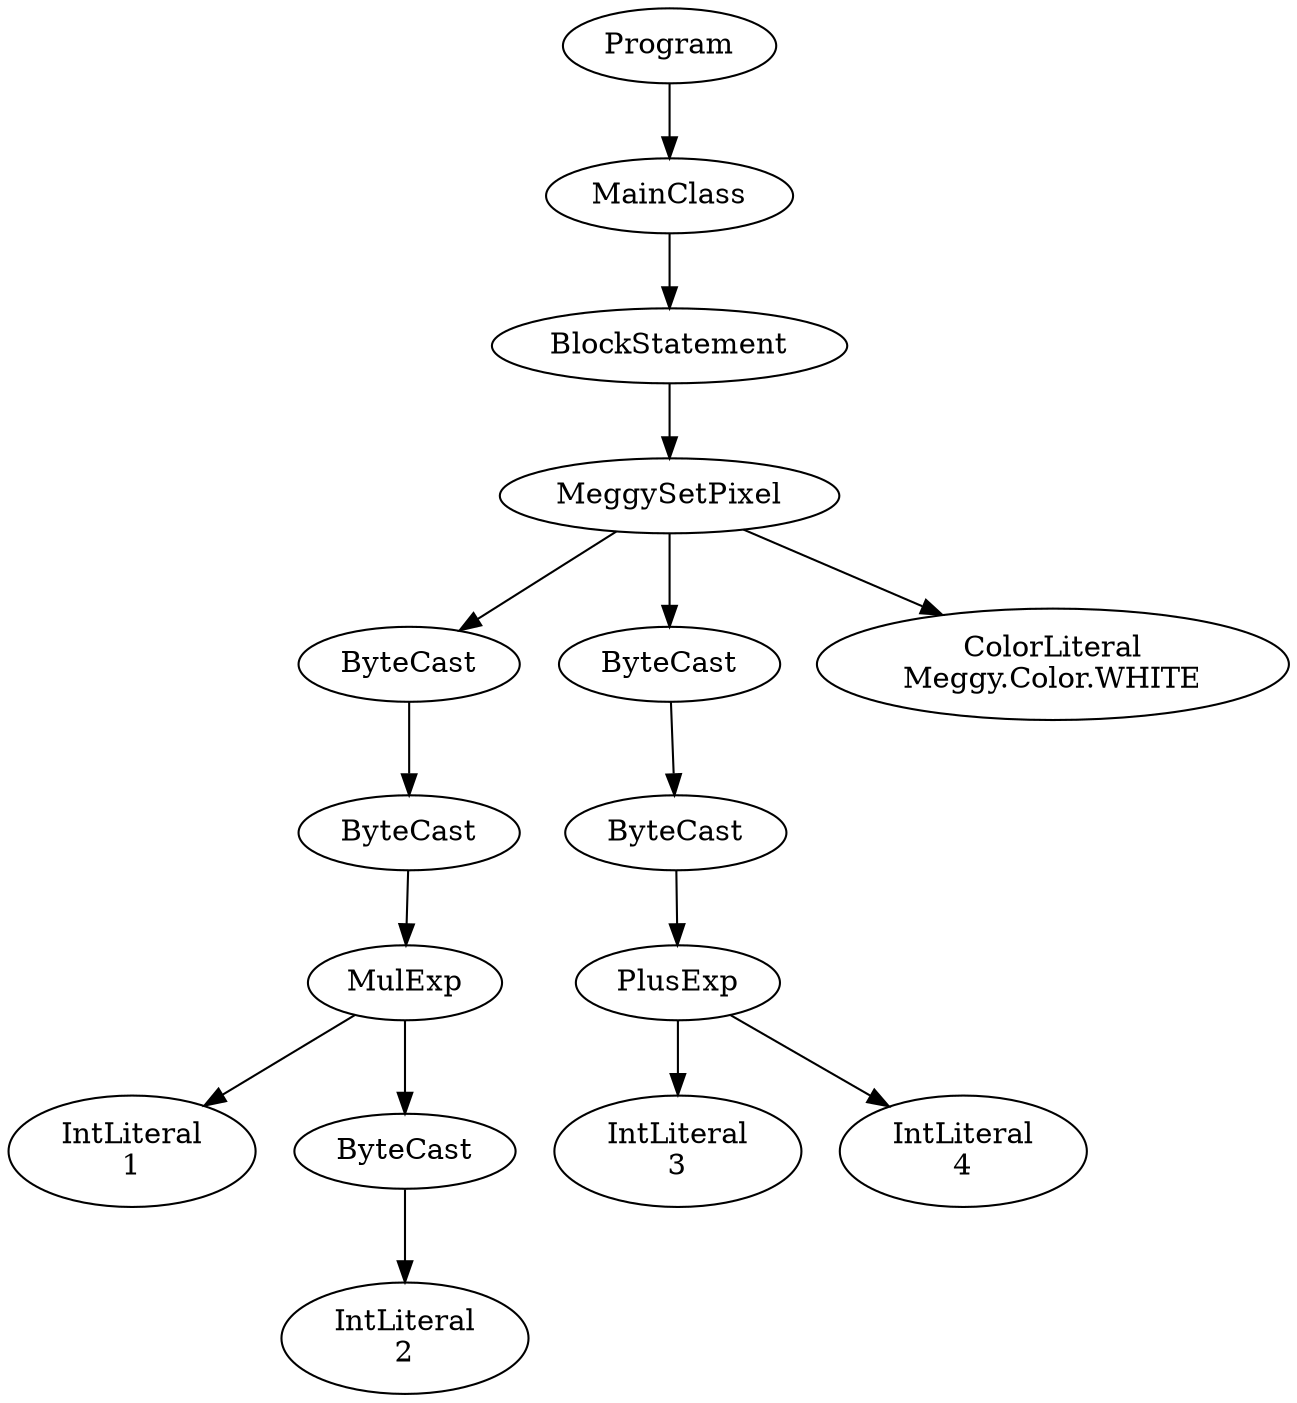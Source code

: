 digraph ASTGraph {
0 [ label="Program" ];
1 [ label="MainClass" ];
0 -> 1
2 [ label="BlockStatement" ];
1 -> 2
3 [ label="MeggySetPixel" ];
2 -> 3
4 [ label="ByteCast" ];
3 -> 4
5 [ label="ByteCast" ];
4 -> 5
6 [ label="MulExp" ];
5 -> 6
7 [ label="IntLiteral\n1" ];
6 -> 7
8 [ label="ByteCast" ];
6 -> 8
9 [ label="IntLiteral\n2" ];
8 -> 9
10 [ label="ByteCast" ];
3 -> 10
11 [ label="ByteCast" ];
10 -> 11
12 [ label="PlusExp" ];
11 -> 12
13 [ label="IntLiteral\n3" ];
12 -> 13
14 [ label="IntLiteral\n4" ];
12 -> 14
15 [ label="ColorLiteral\nMeggy.Color.WHITE" ];
3 -> 15
}
